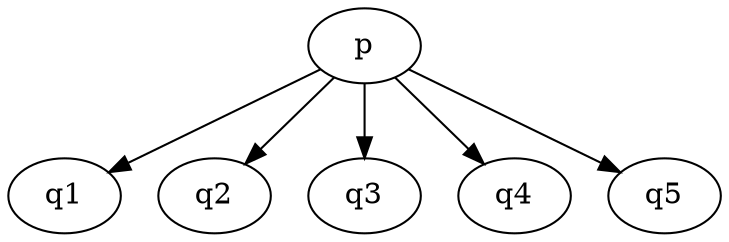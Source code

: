 digraph g{
    forcelabels=true;


    A [label="q1"]
    B[label="q2"]
    C[label="q3"]
    D[label="q4"]
    E[label="q5"]
    start[label="p"]



    start -> A
    start -> B
    start -> C
    start -> D
    start -> E

}
